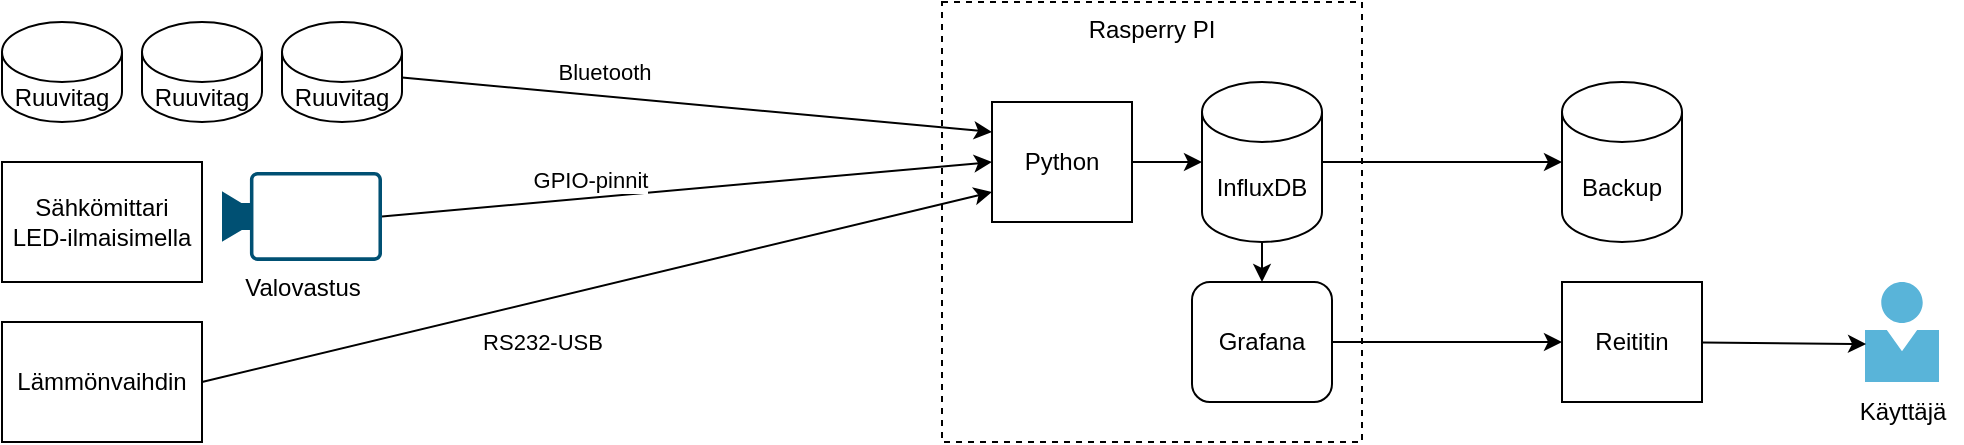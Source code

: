 <mxfile version="14.9.8" type="device"><diagram id="pST5sZ1mUaMK9CDZLsie" name="Page-1"><mxGraphModel dx="1422" dy="772" grid="1" gridSize="10" guides="1" tooltips="1" connect="1" arrows="1" fold="1" page="1" pageScale="1" pageWidth="1169" pageHeight="827" math="0" shadow="0"><root><mxCell id="0"/><mxCell id="1" parent="0"/><mxCell id="I4osUfgk0sCcd2gDG21r-2" value="&lt;span&gt;Rasperry PI&lt;/span&gt;" style="rounded=0;whiteSpace=wrap;html=1;dashed=1;align=center;verticalAlign=top;" vertex="1" parent="1"><mxGeometry x="490" y="190" width="210" height="220" as="geometry"/></mxCell><mxCell id="I4osUfgk0sCcd2gDG21r-7" style="edgeStyle=orthogonalEdgeStyle;rounded=0;orthogonalLoop=1;jettySize=auto;html=1;entryX=0;entryY=0.5;entryDx=0;entryDy=0;entryPerimeter=0;" edge="1" parent="1" source="I4osUfgk0sCcd2gDG21r-3" target="I4osUfgk0sCcd2gDG21r-6"><mxGeometry relative="1" as="geometry"/></mxCell><mxCell id="I4osUfgk0sCcd2gDG21r-3" value="InfluxDB" style="shape=cylinder3;whiteSpace=wrap;html=1;boundedLbl=1;backgroundOutline=1;size=15;" vertex="1" parent="1"><mxGeometry x="620" y="230" width="60" height="80" as="geometry"/></mxCell><mxCell id="I4osUfgk0sCcd2gDG21r-32" style="edgeStyle=none;rounded=0;orthogonalLoop=1;jettySize=auto;html=1;" edge="1" parent="1" source="I4osUfgk0sCcd2gDG21r-4" target="I4osUfgk0sCcd2gDG21r-31"><mxGeometry relative="1" as="geometry"/></mxCell><mxCell id="I4osUfgk0sCcd2gDG21r-4" value="Grafana" style="rounded=1;whiteSpace=wrap;html=1;align=center;verticalAlign=middle;" vertex="1" parent="1"><mxGeometry x="615" y="330" width="70" height="60" as="geometry"/></mxCell><mxCell id="I4osUfgk0sCcd2gDG21r-6" value="Backup" style="shape=cylinder3;whiteSpace=wrap;html=1;boundedLbl=1;backgroundOutline=1;size=15;" vertex="1" parent="1"><mxGeometry x="800" y="230" width="60" height="80" as="geometry"/></mxCell><mxCell id="I4osUfgk0sCcd2gDG21r-18" style="edgeStyle=none;rounded=0;orthogonalLoop=1;jettySize=auto;html=1;entryX=0;entryY=0.5;entryDx=0;entryDy=0;entryPerimeter=0;" edge="1" parent="1" source="I4osUfgk0sCcd2gDG21r-8" target="I4osUfgk0sCcd2gDG21r-3"><mxGeometry relative="1" as="geometry"/></mxCell><mxCell id="I4osUfgk0sCcd2gDG21r-8" value="Python" style="rounded=0;whiteSpace=wrap;html=1;align=center;verticalAlign=middle;" vertex="1" parent="1"><mxGeometry x="515" y="240" width="70" height="60" as="geometry"/></mxCell><mxCell id="I4osUfgk0sCcd2gDG21r-10" style="rounded=0;orthogonalLoop=1;jettySize=auto;html=1;entryX=0;entryY=0.25;entryDx=0;entryDy=0;" edge="1" parent="1" source="I4osUfgk0sCcd2gDG21r-9" target="I4osUfgk0sCcd2gDG21r-8"><mxGeometry relative="1" as="geometry"><mxPoint x="350" y="225" as="targetPoint"/></mxGeometry></mxCell><mxCell id="I4osUfgk0sCcd2gDG21r-11" value="Bluetooth" style="edgeLabel;html=1;align=center;verticalAlign=middle;resizable=0;points=[];" vertex="1" connectable="0" parent="I4osUfgk0sCcd2gDG21r-10"><mxGeometry x="-0.445" y="-1" relative="1" as="geometry"><mxPoint x="19" y="-12" as="offset"/></mxGeometry></mxCell><mxCell id="I4osUfgk0sCcd2gDG21r-9" value="Ruuvitag" style="shape=cylinder3;whiteSpace=wrap;html=1;boundedLbl=1;backgroundOutline=1;size=15;align=center;verticalAlign=middle;" vertex="1" parent="1"><mxGeometry x="160" y="200" width="60" height="50" as="geometry"/></mxCell><mxCell id="I4osUfgk0sCcd2gDG21r-12" value="Sähkömittari&lt;br&gt;LED-ilmaisimella" style="rounded=0;whiteSpace=wrap;html=1;align=center;verticalAlign=middle;" vertex="1" parent="1"><mxGeometry x="20" y="270" width="100" height="60" as="geometry"/></mxCell><mxCell id="I4osUfgk0sCcd2gDG21r-13" value="Ruuvitag" style="shape=cylinder3;whiteSpace=wrap;html=1;boundedLbl=1;backgroundOutline=1;size=15;align=center;verticalAlign=middle;" vertex="1" parent="1"><mxGeometry x="90" y="200" width="60" height="50" as="geometry"/></mxCell><mxCell id="I4osUfgk0sCcd2gDG21r-14" value="Ruuvitag" style="shape=cylinder3;whiteSpace=wrap;html=1;boundedLbl=1;backgroundOutline=1;size=15;align=center;verticalAlign=middle;" vertex="1" parent="1"><mxGeometry x="20" y="200" width="60" height="50" as="geometry"/></mxCell><mxCell id="I4osUfgk0sCcd2gDG21r-16" style="rounded=0;orthogonalLoop=1;jettySize=auto;html=1;entryX=0;entryY=0.5;entryDx=0;entryDy=0;exitX=1;exitY=0.5;exitDx=0;exitDy=0;exitPerimeter=0;" edge="1" parent="1" source="I4osUfgk0sCcd2gDG21r-20" target="I4osUfgk0sCcd2gDG21r-8"><mxGeometry relative="1" as="geometry"><mxPoint x="420" y="320" as="targetPoint"/><mxPoint x="240" y="280" as="sourcePoint"/></mxGeometry></mxCell><mxCell id="I4osUfgk0sCcd2gDG21r-17" value="GPIO-pinnit" style="edgeLabel;html=1;align=center;verticalAlign=middle;resizable=0;points=[];" vertex="1" connectable="0" parent="I4osUfgk0sCcd2gDG21r-16"><mxGeometry x="-0.445" y="-1" relative="1" as="geometry"><mxPoint x="19" y="-12" as="offset"/></mxGeometry></mxCell><mxCell id="I4osUfgk0sCcd2gDG21r-20" value="Valovastus" style="points=[[0,0.5,0],[0.19,0.02,0],[0.59,0,0],[0.985,0.02,0],[1,0.5,0],[0.985,0.98,0],[0.59,1,0],[0.19,0.98,0]];verticalLabelPosition=bottom;html=1;verticalAlign=top;aspect=fixed;align=center;pointerEvents=1;shape=mxgraph.cisco19.camera;fillColor=#005073;strokeColor=none;" vertex="1" parent="1"><mxGeometry x="130" y="275" width="80" height="44.44" as="geometry"/></mxCell><mxCell id="I4osUfgk0sCcd2gDG21r-21" style="edgeStyle=orthogonalEdgeStyle;rounded=0;orthogonalLoop=1;jettySize=auto;html=1;entryX=0.5;entryY=0;entryDx=0;entryDy=0;" edge="1" parent="1" target="I4osUfgk0sCcd2gDG21r-4"><mxGeometry relative="1" as="geometry"><mxPoint x="650" y="310" as="sourcePoint"/><mxPoint x="790" y="280" as="targetPoint"/></mxGeometry></mxCell><mxCell id="I4osUfgk0sCcd2gDG21r-26" value="" style="aspect=fixed;html=1;points=[];align=center;image;fontSize=12;image=img/lib/mscae/Person.svg;" vertex="1" parent="1"><mxGeometry x="951.5" y="330" width="37" height="50" as="geometry"/></mxCell><mxCell id="I4osUfgk0sCcd2gDG21r-27" value="Lämmönvaihdin" style="rounded=0;whiteSpace=wrap;html=1;align=center;verticalAlign=middle;" vertex="1" parent="1"><mxGeometry x="20" y="350" width="100" height="60" as="geometry"/></mxCell><mxCell id="I4osUfgk0sCcd2gDG21r-28" style="rounded=0;orthogonalLoop=1;jettySize=auto;html=1;exitX=1;exitY=0.5;exitDx=0;exitDy=0;entryX=0;entryY=0.75;entryDx=0;entryDy=0;" edge="1" parent="1" source="I4osUfgk0sCcd2gDG21r-27" target="I4osUfgk0sCcd2gDG21r-8"><mxGeometry relative="1" as="geometry"><mxPoint x="510" y="290" as="targetPoint"/><mxPoint x="220" y="307.22" as="sourcePoint"/></mxGeometry></mxCell><mxCell id="I4osUfgk0sCcd2gDG21r-29" value="RS232-USB" style="edgeLabel;html=1;align=center;verticalAlign=middle;resizable=0;points=[];" vertex="1" connectable="0" parent="I4osUfgk0sCcd2gDG21r-28"><mxGeometry x="-0.445" y="-1" relative="1" as="geometry"><mxPoint x="60" y="5" as="offset"/></mxGeometry></mxCell><mxCell id="I4osUfgk0sCcd2gDG21r-30" value="Käyttäjä" style="text;html=1;align=center;verticalAlign=middle;resizable=0;points=[];autosize=1;strokeColor=none;" vertex="1" parent="1"><mxGeometry x="940" y="385" width="60" height="20" as="geometry"/></mxCell><mxCell id="I4osUfgk0sCcd2gDG21r-33" style="edgeStyle=none;rounded=0;orthogonalLoop=1;jettySize=auto;html=1;entryX=0.014;entryY=0.62;entryDx=0;entryDy=0;entryPerimeter=0;" edge="1" parent="1" source="I4osUfgk0sCcd2gDG21r-31" target="I4osUfgk0sCcd2gDG21r-26"><mxGeometry relative="1" as="geometry"/></mxCell><mxCell id="I4osUfgk0sCcd2gDG21r-31" value="Reititin" style="rounded=0;whiteSpace=wrap;html=1;align=center;verticalAlign=middle;" vertex="1" parent="1"><mxGeometry x="800" y="330" width="70" height="60" as="geometry"/></mxCell></root></mxGraphModel></diagram></mxfile>